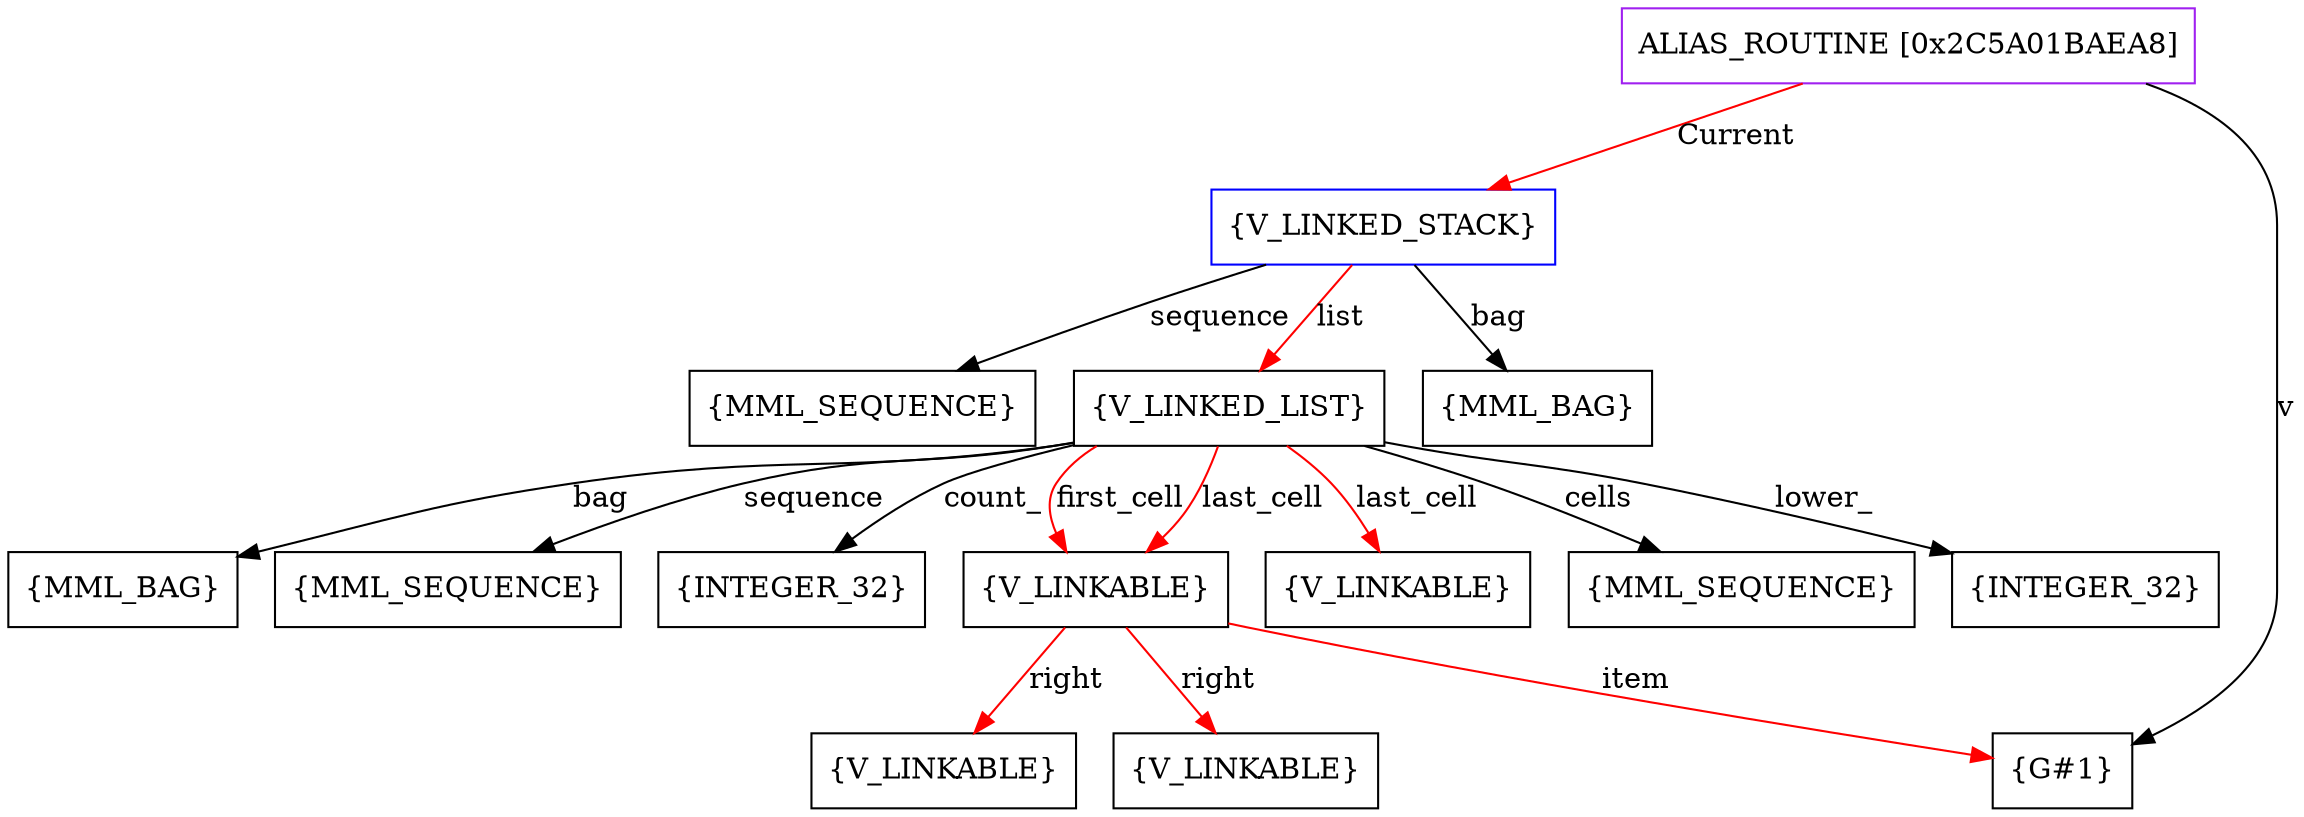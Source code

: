 digraph g {
	node [shape=box]
	b1[color=purple label=<ALIAS_ROUTINE [0x2C5A01BAEA8]>]
	b2[color=blue label=<{V_LINKED_STACK}>]
	b3[label=<{MML_BAG}>]
	b4[label=<{MML_SEQUENCE}>]
	b5[label=<{V_LINKED_LIST}>]
	b6[label=<{INTEGER_32}>]
	b7[label=<{MML_BAG}>]
	b8[label=<{MML_SEQUENCE}>]
	b9[label=<{INTEGER_32}>]
	b10[label=<{V_LINKABLE}>]
	b11[label=<{G#1}>]
	b12[label=<{V_LINKABLE}>]
	b13[label=<{V_LINKABLE}>]
	b14[label=<{V_LINKABLE}>]
	b15[label=<{MML_SEQUENCE}>]
	b1->b2[color=red label=<Current>]
	b2->b3[label=<bag>]
	b2->b4[label=<sequence>]
	b2->b5[color=red label=<list>]
	b5->b6[label=<lower_>]
	b5->b7[label=<bag>]
	b5->b8[label=<sequence>]
	b5->b9[label=<count_>]
	b5->b10[color=red label=<first_cell>]
	b10->b11[color=red label=<item>]
	b10->b12[color=red label=<right>]
	b10->b13[color=red label=<right>]
	b5->b14[color=red label=<last_cell>]
	b5->b10[color=red label=<last_cell>]
	b5->b15[label=<cells>]
	b1->b11[label=<v>]
}
